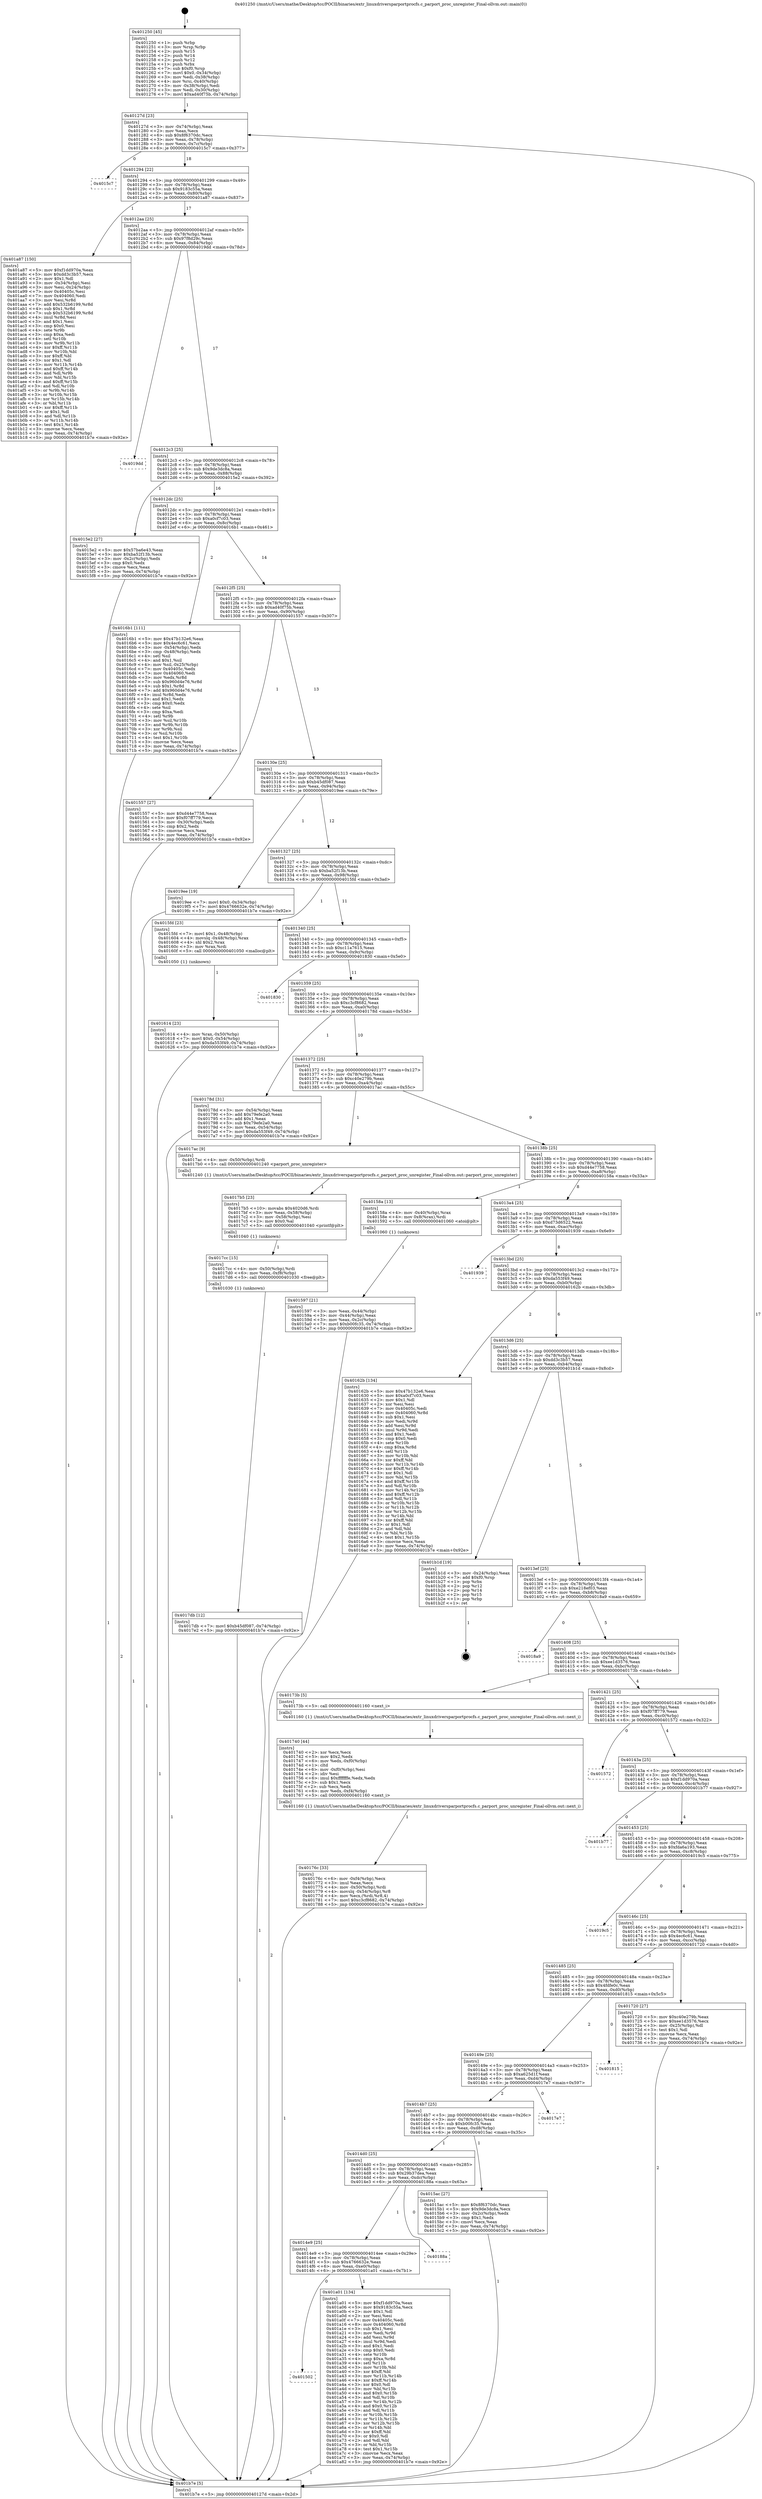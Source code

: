 digraph "0x401250" {
  label = "0x401250 (/mnt/c/Users/mathe/Desktop/tcc/POCII/binaries/extr_linuxdriversparportprocfs.c_parport_proc_unregister_Final-ollvm.out::main(0))"
  labelloc = "t"
  node[shape=record]

  Entry [label="",width=0.3,height=0.3,shape=circle,fillcolor=black,style=filled]
  "0x40127d" [label="{
     0x40127d [23]\l
     | [instrs]\l
     &nbsp;&nbsp;0x40127d \<+3\>: mov -0x74(%rbp),%eax\l
     &nbsp;&nbsp;0x401280 \<+2\>: mov %eax,%ecx\l
     &nbsp;&nbsp;0x401282 \<+6\>: sub $0x8f6370dc,%ecx\l
     &nbsp;&nbsp;0x401288 \<+3\>: mov %eax,-0x78(%rbp)\l
     &nbsp;&nbsp;0x40128b \<+3\>: mov %ecx,-0x7c(%rbp)\l
     &nbsp;&nbsp;0x40128e \<+6\>: je 00000000004015c7 \<main+0x377\>\l
  }"]
  "0x4015c7" [label="{
     0x4015c7\l
  }", style=dashed]
  "0x401294" [label="{
     0x401294 [22]\l
     | [instrs]\l
     &nbsp;&nbsp;0x401294 \<+5\>: jmp 0000000000401299 \<main+0x49\>\l
     &nbsp;&nbsp;0x401299 \<+3\>: mov -0x78(%rbp),%eax\l
     &nbsp;&nbsp;0x40129c \<+5\>: sub $0x9183c55a,%eax\l
     &nbsp;&nbsp;0x4012a1 \<+3\>: mov %eax,-0x80(%rbp)\l
     &nbsp;&nbsp;0x4012a4 \<+6\>: je 0000000000401a87 \<main+0x837\>\l
  }"]
  Exit [label="",width=0.3,height=0.3,shape=circle,fillcolor=black,style=filled,peripheries=2]
  "0x401a87" [label="{
     0x401a87 [150]\l
     | [instrs]\l
     &nbsp;&nbsp;0x401a87 \<+5\>: mov $0xf1dd970a,%eax\l
     &nbsp;&nbsp;0x401a8c \<+5\>: mov $0xdd3c3b57,%ecx\l
     &nbsp;&nbsp;0x401a91 \<+2\>: mov $0x1,%dl\l
     &nbsp;&nbsp;0x401a93 \<+3\>: mov -0x34(%rbp),%esi\l
     &nbsp;&nbsp;0x401a96 \<+3\>: mov %esi,-0x24(%rbp)\l
     &nbsp;&nbsp;0x401a99 \<+7\>: mov 0x40405c,%esi\l
     &nbsp;&nbsp;0x401aa0 \<+7\>: mov 0x404060,%edi\l
     &nbsp;&nbsp;0x401aa7 \<+3\>: mov %esi,%r8d\l
     &nbsp;&nbsp;0x401aaa \<+7\>: add $0x532b6199,%r8d\l
     &nbsp;&nbsp;0x401ab1 \<+4\>: sub $0x1,%r8d\l
     &nbsp;&nbsp;0x401ab5 \<+7\>: sub $0x532b6199,%r8d\l
     &nbsp;&nbsp;0x401abc \<+4\>: imul %r8d,%esi\l
     &nbsp;&nbsp;0x401ac0 \<+3\>: and $0x1,%esi\l
     &nbsp;&nbsp;0x401ac3 \<+3\>: cmp $0x0,%esi\l
     &nbsp;&nbsp;0x401ac6 \<+4\>: sete %r9b\l
     &nbsp;&nbsp;0x401aca \<+3\>: cmp $0xa,%edi\l
     &nbsp;&nbsp;0x401acd \<+4\>: setl %r10b\l
     &nbsp;&nbsp;0x401ad1 \<+3\>: mov %r9b,%r11b\l
     &nbsp;&nbsp;0x401ad4 \<+4\>: xor $0xff,%r11b\l
     &nbsp;&nbsp;0x401ad8 \<+3\>: mov %r10b,%bl\l
     &nbsp;&nbsp;0x401adb \<+3\>: xor $0xff,%bl\l
     &nbsp;&nbsp;0x401ade \<+3\>: xor $0x1,%dl\l
     &nbsp;&nbsp;0x401ae1 \<+3\>: mov %r11b,%r14b\l
     &nbsp;&nbsp;0x401ae4 \<+4\>: and $0xff,%r14b\l
     &nbsp;&nbsp;0x401ae8 \<+3\>: and %dl,%r9b\l
     &nbsp;&nbsp;0x401aeb \<+3\>: mov %bl,%r15b\l
     &nbsp;&nbsp;0x401aee \<+4\>: and $0xff,%r15b\l
     &nbsp;&nbsp;0x401af2 \<+3\>: and %dl,%r10b\l
     &nbsp;&nbsp;0x401af5 \<+3\>: or %r9b,%r14b\l
     &nbsp;&nbsp;0x401af8 \<+3\>: or %r10b,%r15b\l
     &nbsp;&nbsp;0x401afb \<+3\>: xor %r15b,%r14b\l
     &nbsp;&nbsp;0x401afe \<+3\>: or %bl,%r11b\l
     &nbsp;&nbsp;0x401b01 \<+4\>: xor $0xff,%r11b\l
     &nbsp;&nbsp;0x401b05 \<+3\>: or $0x1,%dl\l
     &nbsp;&nbsp;0x401b08 \<+3\>: and %dl,%r11b\l
     &nbsp;&nbsp;0x401b0b \<+3\>: or %r11b,%r14b\l
     &nbsp;&nbsp;0x401b0e \<+4\>: test $0x1,%r14b\l
     &nbsp;&nbsp;0x401b12 \<+3\>: cmovne %ecx,%eax\l
     &nbsp;&nbsp;0x401b15 \<+3\>: mov %eax,-0x74(%rbp)\l
     &nbsp;&nbsp;0x401b18 \<+5\>: jmp 0000000000401b7e \<main+0x92e\>\l
  }"]
  "0x4012aa" [label="{
     0x4012aa [25]\l
     | [instrs]\l
     &nbsp;&nbsp;0x4012aa \<+5\>: jmp 00000000004012af \<main+0x5f\>\l
     &nbsp;&nbsp;0x4012af \<+3\>: mov -0x78(%rbp),%eax\l
     &nbsp;&nbsp;0x4012b2 \<+5\>: sub $0x97f8d29c,%eax\l
     &nbsp;&nbsp;0x4012b7 \<+6\>: mov %eax,-0x84(%rbp)\l
     &nbsp;&nbsp;0x4012bd \<+6\>: je 00000000004019dd \<main+0x78d\>\l
  }"]
  "0x401502" [label="{
     0x401502\l
  }", style=dashed]
  "0x4019dd" [label="{
     0x4019dd\l
  }", style=dashed]
  "0x4012c3" [label="{
     0x4012c3 [25]\l
     | [instrs]\l
     &nbsp;&nbsp;0x4012c3 \<+5\>: jmp 00000000004012c8 \<main+0x78\>\l
     &nbsp;&nbsp;0x4012c8 \<+3\>: mov -0x78(%rbp),%eax\l
     &nbsp;&nbsp;0x4012cb \<+5\>: sub $0x9de3dc8a,%eax\l
     &nbsp;&nbsp;0x4012d0 \<+6\>: mov %eax,-0x88(%rbp)\l
     &nbsp;&nbsp;0x4012d6 \<+6\>: je 00000000004015e2 \<main+0x392\>\l
  }"]
  "0x401a01" [label="{
     0x401a01 [134]\l
     | [instrs]\l
     &nbsp;&nbsp;0x401a01 \<+5\>: mov $0xf1dd970a,%eax\l
     &nbsp;&nbsp;0x401a06 \<+5\>: mov $0x9183c55a,%ecx\l
     &nbsp;&nbsp;0x401a0b \<+2\>: mov $0x1,%dl\l
     &nbsp;&nbsp;0x401a0d \<+2\>: xor %esi,%esi\l
     &nbsp;&nbsp;0x401a0f \<+7\>: mov 0x40405c,%edi\l
     &nbsp;&nbsp;0x401a16 \<+8\>: mov 0x404060,%r8d\l
     &nbsp;&nbsp;0x401a1e \<+3\>: sub $0x1,%esi\l
     &nbsp;&nbsp;0x401a21 \<+3\>: mov %edi,%r9d\l
     &nbsp;&nbsp;0x401a24 \<+3\>: add %esi,%r9d\l
     &nbsp;&nbsp;0x401a27 \<+4\>: imul %r9d,%edi\l
     &nbsp;&nbsp;0x401a2b \<+3\>: and $0x1,%edi\l
     &nbsp;&nbsp;0x401a2e \<+3\>: cmp $0x0,%edi\l
     &nbsp;&nbsp;0x401a31 \<+4\>: sete %r10b\l
     &nbsp;&nbsp;0x401a35 \<+4\>: cmp $0xa,%r8d\l
     &nbsp;&nbsp;0x401a39 \<+4\>: setl %r11b\l
     &nbsp;&nbsp;0x401a3d \<+3\>: mov %r10b,%bl\l
     &nbsp;&nbsp;0x401a40 \<+3\>: xor $0xff,%bl\l
     &nbsp;&nbsp;0x401a43 \<+3\>: mov %r11b,%r14b\l
     &nbsp;&nbsp;0x401a46 \<+4\>: xor $0xff,%r14b\l
     &nbsp;&nbsp;0x401a4a \<+3\>: xor $0x0,%dl\l
     &nbsp;&nbsp;0x401a4d \<+3\>: mov %bl,%r15b\l
     &nbsp;&nbsp;0x401a50 \<+4\>: and $0x0,%r15b\l
     &nbsp;&nbsp;0x401a54 \<+3\>: and %dl,%r10b\l
     &nbsp;&nbsp;0x401a57 \<+3\>: mov %r14b,%r12b\l
     &nbsp;&nbsp;0x401a5a \<+4\>: and $0x0,%r12b\l
     &nbsp;&nbsp;0x401a5e \<+3\>: and %dl,%r11b\l
     &nbsp;&nbsp;0x401a61 \<+3\>: or %r10b,%r15b\l
     &nbsp;&nbsp;0x401a64 \<+3\>: or %r11b,%r12b\l
     &nbsp;&nbsp;0x401a67 \<+3\>: xor %r12b,%r15b\l
     &nbsp;&nbsp;0x401a6a \<+3\>: or %r14b,%bl\l
     &nbsp;&nbsp;0x401a6d \<+3\>: xor $0xff,%bl\l
     &nbsp;&nbsp;0x401a70 \<+3\>: or $0x0,%dl\l
     &nbsp;&nbsp;0x401a73 \<+2\>: and %dl,%bl\l
     &nbsp;&nbsp;0x401a75 \<+3\>: or %bl,%r15b\l
     &nbsp;&nbsp;0x401a78 \<+4\>: test $0x1,%r15b\l
     &nbsp;&nbsp;0x401a7c \<+3\>: cmovne %ecx,%eax\l
     &nbsp;&nbsp;0x401a7f \<+3\>: mov %eax,-0x74(%rbp)\l
     &nbsp;&nbsp;0x401a82 \<+5\>: jmp 0000000000401b7e \<main+0x92e\>\l
  }"]
  "0x4015e2" [label="{
     0x4015e2 [27]\l
     | [instrs]\l
     &nbsp;&nbsp;0x4015e2 \<+5\>: mov $0x57ba6e43,%eax\l
     &nbsp;&nbsp;0x4015e7 \<+5\>: mov $0xba52f13b,%ecx\l
     &nbsp;&nbsp;0x4015ec \<+3\>: mov -0x2c(%rbp),%edx\l
     &nbsp;&nbsp;0x4015ef \<+3\>: cmp $0x0,%edx\l
     &nbsp;&nbsp;0x4015f2 \<+3\>: cmove %ecx,%eax\l
     &nbsp;&nbsp;0x4015f5 \<+3\>: mov %eax,-0x74(%rbp)\l
     &nbsp;&nbsp;0x4015f8 \<+5\>: jmp 0000000000401b7e \<main+0x92e\>\l
  }"]
  "0x4012dc" [label="{
     0x4012dc [25]\l
     | [instrs]\l
     &nbsp;&nbsp;0x4012dc \<+5\>: jmp 00000000004012e1 \<main+0x91\>\l
     &nbsp;&nbsp;0x4012e1 \<+3\>: mov -0x78(%rbp),%eax\l
     &nbsp;&nbsp;0x4012e4 \<+5\>: sub $0xa0cf7c03,%eax\l
     &nbsp;&nbsp;0x4012e9 \<+6\>: mov %eax,-0x8c(%rbp)\l
     &nbsp;&nbsp;0x4012ef \<+6\>: je 00000000004016b1 \<main+0x461\>\l
  }"]
  "0x4014e9" [label="{
     0x4014e9 [25]\l
     | [instrs]\l
     &nbsp;&nbsp;0x4014e9 \<+5\>: jmp 00000000004014ee \<main+0x29e\>\l
     &nbsp;&nbsp;0x4014ee \<+3\>: mov -0x78(%rbp),%eax\l
     &nbsp;&nbsp;0x4014f1 \<+5\>: sub $0x4766632e,%eax\l
     &nbsp;&nbsp;0x4014f6 \<+6\>: mov %eax,-0xe0(%rbp)\l
     &nbsp;&nbsp;0x4014fc \<+6\>: je 0000000000401a01 \<main+0x7b1\>\l
  }"]
  "0x4016b1" [label="{
     0x4016b1 [111]\l
     | [instrs]\l
     &nbsp;&nbsp;0x4016b1 \<+5\>: mov $0x47b132e6,%eax\l
     &nbsp;&nbsp;0x4016b6 \<+5\>: mov $0x4ec6c61,%ecx\l
     &nbsp;&nbsp;0x4016bb \<+3\>: mov -0x54(%rbp),%edx\l
     &nbsp;&nbsp;0x4016be \<+3\>: cmp -0x48(%rbp),%edx\l
     &nbsp;&nbsp;0x4016c1 \<+4\>: setl %sil\l
     &nbsp;&nbsp;0x4016c5 \<+4\>: and $0x1,%sil\l
     &nbsp;&nbsp;0x4016c9 \<+4\>: mov %sil,-0x25(%rbp)\l
     &nbsp;&nbsp;0x4016cd \<+7\>: mov 0x40405c,%edx\l
     &nbsp;&nbsp;0x4016d4 \<+7\>: mov 0x404060,%edi\l
     &nbsp;&nbsp;0x4016db \<+3\>: mov %edx,%r8d\l
     &nbsp;&nbsp;0x4016de \<+7\>: sub $0x960d4e76,%r8d\l
     &nbsp;&nbsp;0x4016e5 \<+4\>: sub $0x1,%r8d\l
     &nbsp;&nbsp;0x4016e9 \<+7\>: add $0x960d4e76,%r8d\l
     &nbsp;&nbsp;0x4016f0 \<+4\>: imul %r8d,%edx\l
     &nbsp;&nbsp;0x4016f4 \<+3\>: and $0x1,%edx\l
     &nbsp;&nbsp;0x4016f7 \<+3\>: cmp $0x0,%edx\l
     &nbsp;&nbsp;0x4016fa \<+4\>: sete %sil\l
     &nbsp;&nbsp;0x4016fe \<+3\>: cmp $0xa,%edi\l
     &nbsp;&nbsp;0x401701 \<+4\>: setl %r9b\l
     &nbsp;&nbsp;0x401705 \<+3\>: mov %sil,%r10b\l
     &nbsp;&nbsp;0x401708 \<+3\>: and %r9b,%r10b\l
     &nbsp;&nbsp;0x40170b \<+3\>: xor %r9b,%sil\l
     &nbsp;&nbsp;0x40170e \<+3\>: or %sil,%r10b\l
     &nbsp;&nbsp;0x401711 \<+4\>: test $0x1,%r10b\l
     &nbsp;&nbsp;0x401715 \<+3\>: cmovne %ecx,%eax\l
     &nbsp;&nbsp;0x401718 \<+3\>: mov %eax,-0x74(%rbp)\l
     &nbsp;&nbsp;0x40171b \<+5\>: jmp 0000000000401b7e \<main+0x92e\>\l
  }"]
  "0x4012f5" [label="{
     0x4012f5 [25]\l
     | [instrs]\l
     &nbsp;&nbsp;0x4012f5 \<+5\>: jmp 00000000004012fa \<main+0xaa\>\l
     &nbsp;&nbsp;0x4012fa \<+3\>: mov -0x78(%rbp),%eax\l
     &nbsp;&nbsp;0x4012fd \<+5\>: sub $0xad40f75b,%eax\l
     &nbsp;&nbsp;0x401302 \<+6\>: mov %eax,-0x90(%rbp)\l
     &nbsp;&nbsp;0x401308 \<+6\>: je 0000000000401557 \<main+0x307\>\l
  }"]
  "0x40188a" [label="{
     0x40188a\l
  }", style=dashed]
  "0x401557" [label="{
     0x401557 [27]\l
     | [instrs]\l
     &nbsp;&nbsp;0x401557 \<+5\>: mov $0xd44e7758,%eax\l
     &nbsp;&nbsp;0x40155c \<+5\>: mov $0xf07ff779,%ecx\l
     &nbsp;&nbsp;0x401561 \<+3\>: mov -0x30(%rbp),%edx\l
     &nbsp;&nbsp;0x401564 \<+3\>: cmp $0x2,%edx\l
     &nbsp;&nbsp;0x401567 \<+3\>: cmovne %ecx,%eax\l
     &nbsp;&nbsp;0x40156a \<+3\>: mov %eax,-0x74(%rbp)\l
     &nbsp;&nbsp;0x40156d \<+5\>: jmp 0000000000401b7e \<main+0x92e\>\l
  }"]
  "0x40130e" [label="{
     0x40130e [25]\l
     | [instrs]\l
     &nbsp;&nbsp;0x40130e \<+5\>: jmp 0000000000401313 \<main+0xc3\>\l
     &nbsp;&nbsp;0x401313 \<+3\>: mov -0x78(%rbp),%eax\l
     &nbsp;&nbsp;0x401316 \<+5\>: sub $0xb45df087,%eax\l
     &nbsp;&nbsp;0x40131b \<+6\>: mov %eax,-0x94(%rbp)\l
     &nbsp;&nbsp;0x401321 \<+6\>: je 00000000004019ee \<main+0x79e\>\l
  }"]
  "0x401b7e" [label="{
     0x401b7e [5]\l
     | [instrs]\l
     &nbsp;&nbsp;0x401b7e \<+5\>: jmp 000000000040127d \<main+0x2d\>\l
  }"]
  "0x401250" [label="{
     0x401250 [45]\l
     | [instrs]\l
     &nbsp;&nbsp;0x401250 \<+1\>: push %rbp\l
     &nbsp;&nbsp;0x401251 \<+3\>: mov %rsp,%rbp\l
     &nbsp;&nbsp;0x401254 \<+2\>: push %r15\l
     &nbsp;&nbsp;0x401256 \<+2\>: push %r14\l
     &nbsp;&nbsp;0x401258 \<+2\>: push %r12\l
     &nbsp;&nbsp;0x40125a \<+1\>: push %rbx\l
     &nbsp;&nbsp;0x40125b \<+7\>: sub $0xf0,%rsp\l
     &nbsp;&nbsp;0x401262 \<+7\>: movl $0x0,-0x34(%rbp)\l
     &nbsp;&nbsp;0x401269 \<+3\>: mov %edi,-0x38(%rbp)\l
     &nbsp;&nbsp;0x40126c \<+4\>: mov %rsi,-0x40(%rbp)\l
     &nbsp;&nbsp;0x401270 \<+3\>: mov -0x38(%rbp),%edi\l
     &nbsp;&nbsp;0x401273 \<+3\>: mov %edi,-0x30(%rbp)\l
     &nbsp;&nbsp;0x401276 \<+7\>: movl $0xad40f75b,-0x74(%rbp)\l
  }"]
  "0x4017db" [label="{
     0x4017db [12]\l
     | [instrs]\l
     &nbsp;&nbsp;0x4017db \<+7\>: movl $0xb45df087,-0x74(%rbp)\l
     &nbsp;&nbsp;0x4017e2 \<+5\>: jmp 0000000000401b7e \<main+0x92e\>\l
  }"]
  "0x4019ee" [label="{
     0x4019ee [19]\l
     | [instrs]\l
     &nbsp;&nbsp;0x4019ee \<+7\>: movl $0x0,-0x34(%rbp)\l
     &nbsp;&nbsp;0x4019f5 \<+7\>: movl $0x4766632e,-0x74(%rbp)\l
     &nbsp;&nbsp;0x4019fc \<+5\>: jmp 0000000000401b7e \<main+0x92e\>\l
  }"]
  "0x401327" [label="{
     0x401327 [25]\l
     | [instrs]\l
     &nbsp;&nbsp;0x401327 \<+5\>: jmp 000000000040132c \<main+0xdc\>\l
     &nbsp;&nbsp;0x40132c \<+3\>: mov -0x78(%rbp),%eax\l
     &nbsp;&nbsp;0x40132f \<+5\>: sub $0xba52f13b,%eax\l
     &nbsp;&nbsp;0x401334 \<+6\>: mov %eax,-0x98(%rbp)\l
     &nbsp;&nbsp;0x40133a \<+6\>: je 00000000004015fd \<main+0x3ad\>\l
  }"]
  "0x4017cc" [label="{
     0x4017cc [15]\l
     | [instrs]\l
     &nbsp;&nbsp;0x4017cc \<+4\>: mov -0x50(%rbp),%rdi\l
     &nbsp;&nbsp;0x4017d0 \<+6\>: mov %eax,-0xf8(%rbp)\l
     &nbsp;&nbsp;0x4017d6 \<+5\>: call 0000000000401030 \<free@plt\>\l
     | [calls]\l
     &nbsp;&nbsp;0x401030 \{1\} (unknown)\l
  }"]
  "0x4015fd" [label="{
     0x4015fd [23]\l
     | [instrs]\l
     &nbsp;&nbsp;0x4015fd \<+7\>: movl $0x1,-0x48(%rbp)\l
     &nbsp;&nbsp;0x401604 \<+4\>: movslq -0x48(%rbp),%rax\l
     &nbsp;&nbsp;0x401608 \<+4\>: shl $0x2,%rax\l
     &nbsp;&nbsp;0x40160c \<+3\>: mov %rax,%rdi\l
     &nbsp;&nbsp;0x40160f \<+5\>: call 0000000000401050 \<malloc@plt\>\l
     | [calls]\l
     &nbsp;&nbsp;0x401050 \{1\} (unknown)\l
  }"]
  "0x401340" [label="{
     0x401340 [25]\l
     | [instrs]\l
     &nbsp;&nbsp;0x401340 \<+5\>: jmp 0000000000401345 \<main+0xf5\>\l
     &nbsp;&nbsp;0x401345 \<+3\>: mov -0x78(%rbp),%eax\l
     &nbsp;&nbsp;0x401348 \<+5\>: sub $0xc11a7615,%eax\l
     &nbsp;&nbsp;0x40134d \<+6\>: mov %eax,-0x9c(%rbp)\l
     &nbsp;&nbsp;0x401353 \<+6\>: je 0000000000401830 \<main+0x5e0\>\l
  }"]
  "0x4017b5" [label="{
     0x4017b5 [23]\l
     | [instrs]\l
     &nbsp;&nbsp;0x4017b5 \<+10\>: movabs $0x4020d6,%rdi\l
     &nbsp;&nbsp;0x4017bf \<+3\>: mov %eax,-0x58(%rbp)\l
     &nbsp;&nbsp;0x4017c2 \<+3\>: mov -0x58(%rbp),%esi\l
     &nbsp;&nbsp;0x4017c5 \<+2\>: mov $0x0,%al\l
     &nbsp;&nbsp;0x4017c7 \<+5\>: call 0000000000401040 \<printf@plt\>\l
     | [calls]\l
     &nbsp;&nbsp;0x401040 \{1\} (unknown)\l
  }"]
  "0x401830" [label="{
     0x401830\l
  }", style=dashed]
  "0x401359" [label="{
     0x401359 [25]\l
     | [instrs]\l
     &nbsp;&nbsp;0x401359 \<+5\>: jmp 000000000040135e \<main+0x10e\>\l
     &nbsp;&nbsp;0x40135e \<+3\>: mov -0x78(%rbp),%eax\l
     &nbsp;&nbsp;0x401361 \<+5\>: sub $0xc3cf8682,%eax\l
     &nbsp;&nbsp;0x401366 \<+6\>: mov %eax,-0xa0(%rbp)\l
     &nbsp;&nbsp;0x40136c \<+6\>: je 000000000040178d \<main+0x53d\>\l
  }"]
  "0x40176c" [label="{
     0x40176c [33]\l
     | [instrs]\l
     &nbsp;&nbsp;0x40176c \<+6\>: mov -0xf4(%rbp),%ecx\l
     &nbsp;&nbsp;0x401772 \<+3\>: imul %eax,%ecx\l
     &nbsp;&nbsp;0x401775 \<+4\>: mov -0x50(%rbp),%rdi\l
     &nbsp;&nbsp;0x401779 \<+4\>: movslq -0x54(%rbp),%r8\l
     &nbsp;&nbsp;0x40177d \<+4\>: mov %ecx,(%rdi,%r8,4)\l
     &nbsp;&nbsp;0x401781 \<+7\>: movl $0xc3cf8682,-0x74(%rbp)\l
     &nbsp;&nbsp;0x401788 \<+5\>: jmp 0000000000401b7e \<main+0x92e\>\l
  }"]
  "0x40178d" [label="{
     0x40178d [31]\l
     | [instrs]\l
     &nbsp;&nbsp;0x40178d \<+3\>: mov -0x54(%rbp),%eax\l
     &nbsp;&nbsp;0x401790 \<+5\>: add $0x79efe2a0,%eax\l
     &nbsp;&nbsp;0x401795 \<+3\>: add $0x1,%eax\l
     &nbsp;&nbsp;0x401798 \<+5\>: sub $0x79efe2a0,%eax\l
     &nbsp;&nbsp;0x40179d \<+3\>: mov %eax,-0x54(%rbp)\l
     &nbsp;&nbsp;0x4017a0 \<+7\>: movl $0xda553f49,-0x74(%rbp)\l
     &nbsp;&nbsp;0x4017a7 \<+5\>: jmp 0000000000401b7e \<main+0x92e\>\l
  }"]
  "0x401372" [label="{
     0x401372 [25]\l
     | [instrs]\l
     &nbsp;&nbsp;0x401372 \<+5\>: jmp 0000000000401377 \<main+0x127\>\l
     &nbsp;&nbsp;0x401377 \<+3\>: mov -0x78(%rbp),%eax\l
     &nbsp;&nbsp;0x40137a \<+5\>: sub $0xc40e279b,%eax\l
     &nbsp;&nbsp;0x40137f \<+6\>: mov %eax,-0xa4(%rbp)\l
     &nbsp;&nbsp;0x401385 \<+6\>: je 00000000004017ac \<main+0x55c\>\l
  }"]
  "0x401740" [label="{
     0x401740 [44]\l
     | [instrs]\l
     &nbsp;&nbsp;0x401740 \<+2\>: xor %ecx,%ecx\l
     &nbsp;&nbsp;0x401742 \<+5\>: mov $0x2,%edx\l
     &nbsp;&nbsp;0x401747 \<+6\>: mov %edx,-0xf0(%rbp)\l
     &nbsp;&nbsp;0x40174d \<+1\>: cltd\l
     &nbsp;&nbsp;0x40174e \<+6\>: mov -0xf0(%rbp),%esi\l
     &nbsp;&nbsp;0x401754 \<+2\>: idiv %esi\l
     &nbsp;&nbsp;0x401756 \<+6\>: imul $0xfffffffe,%edx,%edx\l
     &nbsp;&nbsp;0x40175c \<+3\>: sub $0x1,%ecx\l
     &nbsp;&nbsp;0x40175f \<+2\>: sub %ecx,%edx\l
     &nbsp;&nbsp;0x401761 \<+6\>: mov %edx,-0xf4(%rbp)\l
     &nbsp;&nbsp;0x401767 \<+5\>: call 0000000000401160 \<next_i\>\l
     | [calls]\l
     &nbsp;&nbsp;0x401160 \{1\} (/mnt/c/Users/mathe/Desktop/tcc/POCII/binaries/extr_linuxdriversparportprocfs.c_parport_proc_unregister_Final-ollvm.out::next_i)\l
  }"]
  "0x4017ac" [label="{
     0x4017ac [9]\l
     | [instrs]\l
     &nbsp;&nbsp;0x4017ac \<+4\>: mov -0x50(%rbp),%rdi\l
     &nbsp;&nbsp;0x4017b0 \<+5\>: call 0000000000401240 \<parport_proc_unregister\>\l
     | [calls]\l
     &nbsp;&nbsp;0x401240 \{1\} (/mnt/c/Users/mathe/Desktop/tcc/POCII/binaries/extr_linuxdriversparportprocfs.c_parport_proc_unregister_Final-ollvm.out::parport_proc_unregister)\l
  }"]
  "0x40138b" [label="{
     0x40138b [25]\l
     | [instrs]\l
     &nbsp;&nbsp;0x40138b \<+5\>: jmp 0000000000401390 \<main+0x140\>\l
     &nbsp;&nbsp;0x401390 \<+3\>: mov -0x78(%rbp),%eax\l
     &nbsp;&nbsp;0x401393 \<+5\>: sub $0xd44e7758,%eax\l
     &nbsp;&nbsp;0x401398 \<+6\>: mov %eax,-0xa8(%rbp)\l
     &nbsp;&nbsp;0x40139e \<+6\>: je 000000000040158a \<main+0x33a\>\l
  }"]
  "0x401614" [label="{
     0x401614 [23]\l
     | [instrs]\l
     &nbsp;&nbsp;0x401614 \<+4\>: mov %rax,-0x50(%rbp)\l
     &nbsp;&nbsp;0x401618 \<+7\>: movl $0x0,-0x54(%rbp)\l
     &nbsp;&nbsp;0x40161f \<+7\>: movl $0xda553f49,-0x74(%rbp)\l
     &nbsp;&nbsp;0x401626 \<+5\>: jmp 0000000000401b7e \<main+0x92e\>\l
  }"]
  "0x40158a" [label="{
     0x40158a [13]\l
     | [instrs]\l
     &nbsp;&nbsp;0x40158a \<+4\>: mov -0x40(%rbp),%rax\l
     &nbsp;&nbsp;0x40158e \<+4\>: mov 0x8(%rax),%rdi\l
     &nbsp;&nbsp;0x401592 \<+5\>: call 0000000000401060 \<atoi@plt\>\l
     | [calls]\l
     &nbsp;&nbsp;0x401060 \{1\} (unknown)\l
  }"]
  "0x4013a4" [label="{
     0x4013a4 [25]\l
     | [instrs]\l
     &nbsp;&nbsp;0x4013a4 \<+5\>: jmp 00000000004013a9 \<main+0x159\>\l
     &nbsp;&nbsp;0x4013a9 \<+3\>: mov -0x78(%rbp),%eax\l
     &nbsp;&nbsp;0x4013ac \<+5\>: sub $0xd73d6522,%eax\l
     &nbsp;&nbsp;0x4013b1 \<+6\>: mov %eax,-0xac(%rbp)\l
     &nbsp;&nbsp;0x4013b7 \<+6\>: je 0000000000401939 \<main+0x6e9\>\l
  }"]
  "0x401597" [label="{
     0x401597 [21]\l
     | [instrs]\l
     &nbsp;&nbsp;0x401597 \<+3\>: mov %eax,-0x44(%rbp)\l
     &nbsp;&nbsp;0x40159a \<+3\>: mov -0x44(%rbp),%eax\l
     &nbsp;&nbsp;0x40159d \<+3\>: mov %eax,-0x2c(%rbp)\l
     &nbsp;&nbsp;0x4015a0 \<+7\>: movl $0xb00fc35,-0x74(%rbp)\l
     &nbsp;&nbsp;0x4015a7 \<+5\>: jmp 0000000000401b7e \<main+0x92e\>\l
  }"]
  "0x4014d0" [label="{
     0x4014d0 [25]\l
     | [instrs]\l
     &nbsp;&nbsp;0x4014d0 \<+5\>: jmp 00000000004014d5 \<main+0x285\>\l
     &nbsp;&nbsp;0x4014d5 \<+3\>: mov -0x78(%rbp),%eax\l
     &nbsp;&nbsp;0x4014d8 \<+5\>: sub $0x29b37dea,%eax\l
     &nbsp;&nbsp;0x4014dd \<+6\>: mov %eax,-0xdc(%rbp)\l
     &nbsp;&nbsp;0x4014e3 \<+6\>: je 000000000040188a \<main+0x63a\>\l
  }"]
  "0x401939" [label="{
     0x401939\l
  }", style=dashed]
  "0x4013bd" [label="{
     0x4013bd [25]\l
     | [instrs]\l
     &nbsp;&nbsp;0x4013bd \<+5\>: jmp 00000000004013c2 \<main+0x172\>\l
     &nbsp;&nbsp;0x4013c2 \<+3\>: mov -0x78(%rbp),%eax\l
     &nbsp;&nbsp;0x4013c5 \<+5\>: sub $0xda553f49,%eax\l
     &nbsp;&nbsp;0x4013ca \<+6\>: mov %eax,-0xb0(%rbp)\l
     &nbsp;&nbsp;0x4013d0 \<+6\>: je 000000000040162b \<main+0x3db\>\l
  }"]
  "0x4015ac" [label="{
     0x4015ac [27]\l
     | [instrs]\l
     &nbsp;&nbsp;0x4015ac \<+5\>: mov $0x8f6370dc,%eax\l
     &nbsp;&nbsp;0x4015b1 \<+5\>: mov $0x9de3dc8a,%ecx\l
     &nbsp;&nbsp;0x4015b6 \<+3\>: mov -0x2c(%rbp),%edx\l
     &nbsp;&nbsp;0x4015b9 \<+3\>: cmp $0x1,%edx\l
     &nbsp;&nbsp;0x4015bc \<+3\>: cmovl %ecx,%eax\l
     &nbsp;&nbsp;0x4015bf \<+3\>: mov %eax,-0x74(%rbp)\l
     &nbsp;&nbsp;0x4015c2 \<+5\>: jmp 0000000000401b7e \<main+0x92e\>\l
  }"]
  "0x40162b" [label="{
     0x40162b [134]\l
     | [instrs]\l
     &nbsp;&nbsp;0x40162b \<+5\>: mov $0x47b132e6,%eax\l
     &nbsp;&nbsp;0x401630 \<+5\>: mov $0xa0cf7c03,%ecx\l
     &nbsp;&nbsp;0x401635 \<+2\>: mov $0x1,%dl\l
     &nbsp;&nbsp;0x401637 \<+2\>: xor %esi,%esi\l
     &nbsp;&nbsp;0x401639 \<+7\>: mov 0x40405c,%edi\l
     &nbsp;&nbsp;0x401640 \<+8\>: mov 0x404060,%r8d\l
     &nbsp;&nbsp;0x401648 \<+3\>: sub $0x1,%esi\l
     &nbsp;&nbsp;0x40164b \<+3\>: mov %edi,%r9d\l
     &nbsp;&nbsp;0x40164e \<+3\>: add %esi,%r9d\l
     &nbsp;&nbsp;0x401651 \<+4\>: imul %r9d,%edi\l
     &nbsp;&nbsp;0x401655 \<+3\>: and $0x1,%edi\l
     &nbsp;&nbsp;0x401658 \<+3\>: cmp $0x0,%edi\l
     &nbsp;&nbsp;0x40165b \<+4\>: sete %r10b\l
     &nbsp;&nbsp;0x40165f \<+4\>: cmp $0xa,%r8d\l
     &nbsp;&nbsp;0x401663 \<+4\>: setl %r11b\l
     &nbsp;&nbsp;0x401667 \<+3\>: mov %r10b,%bl\l
     &nbsp;&nbsp;0x40166a \<+3\>: xor $0xff,%bl\l
     &nbsp;&nbsp;0x40166d \<+3\>: mov %r11b,%r14b\l
     &nbsp;&nbsp;0x401670 \<+4\>: xor $0xff,%r14b\l
     &nbsp;&nbsp;0x401674 \<+3\>: xor $0x1,%dl\l
     &nbsp;&nbsp;0x401677 \<+3\>: mov %bl,%r15b\l
     &nbsp;&nbsp;0x40167a \<+4\>: and $0xff,%r15b\l
     &nbsp;&nbsp;0x40167e \<+3\>: and %dl,%r10b\l
     &nbsp;&nbsp;0x401681 \<+3\>: mov %r14b,%r12b\l
     &nbsp;&nbsp;0x401684 \<+4\>: and $0xff,%r12b\l
     &nbsp;&nbsp;0x401688 \<+3\>: and %dl,%r11b\l
     &nbsp;&nbsp;0x40168b \<+3\>: or %r10b,%r15b\l
     &nbsp;&nbsp;0x40168e \<+3\>: or %r11b,%r12b\l
     &nbsp;&nbsp;0x401691 \<+3\>: xor %r12b,%r15b\l
     &nbsp;&nbsp;0x401694 \<+3\>: or %r14b,%bl\l
     &nbsp;&nbsp;0x401697 \<+3\>: xor $0xff,%bl\l
     &nbsp;&nbsp;0x40169a \<+3\>: or $0x1,%dl\l
     &nbsp;&nbsp;0x40169d \<+2\>: and %dl,%bl\l
     &nbsp;&nbsp;0x40169f \<+3\>: or %bl,%r15b\l
     &nbsp;&nbsp;0x4016a2 \<+4\>: test $0x1,%r15b\l
     &nbsp;&nbsp;0x4016a6 \<+3\>: cmovne %ecx,%eax\l
     &nbsp;&nbsp;0x4016a9 \<+3\>: mov %eax,-0x74(%rbp)\l
     &nbsp;&nbsp;0x4016ac \<+5\>: jmp 0000000000401b7e \<main+0x92e\>\l
  }"]
  "0x4013d6" [label="{
     0x4013d6 [25]\l
     | [instrs]\l
     &nbsp;&nbsp;0x4013d6 \<+5\>: jmp 00000000004013db \<main+0x18b\>\l
     &nbsp;&nbsp;0x4013db \<+3\>: mov -0x78(%rbp),%eax\l
     &nbsp;&nbsp;0x4013de \<+5\>: sub $0xdd3c3b57,%eax\l
     &nbsp;&nbsp;0x4013e3 \<+6\>: mov %eax,-0xb4(%rbp)\l
     &nbsp;&nbsp;0x4013e9 \<+6\>: je 0000000000401b1d \<main+0x8cd\>\l
  }"]
  "0x4014b7" [label="{
     0x4014b7 [25]\l
     | [instrs]\l
     &nbsp;&nbsp;0x4014b7 \<+5\>: jmp 00000000004014bc \<main+0x26c\>\l
     &nbsp;&nbsp;0x4014bc \<+3\>: mov -0x78(%rbp),%eax\l
     &nbsp;&nbsp;0x4014bf \<+5\>: sub $0xb00fc35,%eax\l
     &nbsp;&nbsp;0x4014c4 \<+6\>: mov %eax,-0xd8(%rbp)\l
     &nbsp;&nbsp;0x4014ca \<+6\>: je 00000000004015ac \<main+0x35c\>\l
  }"]
  "0x401b1d" [label="{
     0x401b1d [19]\l
     | [instrs]\l
     &nbsp;&nbsp;0x401b1d \<+3\>: mov -0x24(%rbp),%eax\l
     &nbsp;&nbsp;0x401b20 \<+7\>: add $0xf0,%rsp\l
     &nbsp;&nbsp;0x401b27 \<+1\>: pop %rbx\l
     &nbsp;&nbsp;0x401b28 \<+2\>: pop %r12\l
     &nbsp;&nbsp;0x401b2a \<+2\>: pop %r14\l
     &nbsp;&nbsp;0x401b2c \<+2\>: pop %r15\l
     &nbsp;&nbsp;0x401b2e \<+1\>: pop %rbp\l
     &nbsp;&nbsp;0x401b2f \<+1\>: ret\l
  }"]
  "0x4013ef" [label="{
     0x4013ef [25]\l
     | [instrs]\l
     &nbsp;&nbsp;0x4013ef \<+5\>: jmp 00000000004013f4 \<main+0x1a4\>\l
     &nbsp;&nbsp;0x4013f4 \<+3\>: mov -0x78(%rbp),%eax\l
     &nbsp;&nbsp;0x4013f7 \<+5\>: sub $0xe218ef03,%eax\l
     &nbsp;&nbsp;0x4013fc \<+6\>: mov %eax,-0xb8(%rbp)\l
     &nbsp;&nbsp;0x401402 \<+6\>: je 00000000004018a9 \<main+0x659\>\l
  }"]
  "0x4017e7" [label="{
     0x4017e7\l
  }", style=dashed]
  "0x4018a9" [label="{
     0x4018a9\l
  }", style=dashed]
  "0x401408" [label="{
     0x401408 [25]\l
     | [instrs]\l
     &nbsp;&nbsp;0x401408 \<+5\>: jmp 000000000040140d \<main+0x1bd\>\l
     &nbsp;&nbsp;0x40140d \<+3\>: mov -0x78(%rbp),%eax\l
     &nbsp;&nbsp;0x401410 \<+5\>: sub $0xee1d3576,%eax\l
     &nbsp;&nbsp;0x401415 \<+6\>: mov %eax,-0xbc(%rbp)\l
     &nbsp;&nbsp;0x40141b \<+6\>: je 000000000040173b \<main+0x4eb\>\l
  }"]
  "0x40149e" [label="{
     0x40149e [25]\l
     | [instrs]\l
     &nbsp;&nbsp;0x40149e \<+5\>: jmp 00000000004014a3 \<main+0x253\>\l
     &nbsp;&nbsp;0x4014a3 \<+3\>: mov -0x78(%rbp),%eax\l
     &nbsp;&nbsp;0x4014a6 \<+5\>: sub $0xa625d1f,%eax\l
     &nbsp;&nbsp;0x4014ab \<+6\>: mov %eax,-0xd4(%rbp)\l
     &nbsp;&nbsp;0x4014b1 \<+6\>: je 00000000004017e7 \<main+0x597\>\l
  }"]
  "0x40173b" [label="{
     0x40173b [5]\l
     | [instrs]\l
     &nbsp;&nbsp;0x40173b \<+5\>: call 0000000000401160 \<next_i\>\l
     | [calls]\l
     &nbsp;&nbsp;0x401160 \{1\} (/mnt/c/Users/mathe/Desktop/tcc/POCII/binaries/extr_linuxdriversparportprocfs.c_parport_proc_unregister_Final-ollvm.out::next_i)\l
  }"]
  "0x401421" [label="{
     0x401421 [25]\l
     | [instrs]\l
     &nbsp;&nbsp;0x401421 \<+5\>: jmp 0000000000401426 \<main+0x1d6\>\l
     &nbsp;&nbsp;0x401426 \<+3\>: mov -0x78(%rbp),%eax\l
     &nbsp;&nbsp;0x401429 \<+5\>: sub $0xf07ff779,%eax\l
     &nbsp;&nbsp;0x40142e \<+6\>: mov %eax,-0xc0(%rbp)\l
     &nbsp;&nbsp;0x401434 \<+6\>: je 0000000000401572 \<main+0x322\>\l
  }"]
  "0x401815" [label="{
     0x401815\l
  }", style=dashed]
  "0x401572" [label="{
     0x401572\l
  }", style=dashed]
  "0x40143a" [label="{
     0x40143a [25]\l
     | [instrs]\l
     &nbsp;&nbsp;0x40143a \<+5\>: jmp 000000000040143f \<main+0x1ef\>\l
     &nbsp;&nbsp;0x40143f \<+3\>: mov -0x78(%rbp),%eax\l
     &nbsp;&nbsp;0x401442 \<+5\>: sub $0xf1dd970a,%eax\l
     &nbsp;&nbsp;0x401447 \<+6\>: mov %eax,-0xc4(%rbp)\l
     &nbsp;&nbsp;0x40144d \<+6\>: je 0000000000401b77 \<main+0x927\>\l
  }"]
  "0x401485" [label="{
     0x401485 [25]\l
     | [instrs]\l
     &nbsp;&nbsp;0x401485 \<+5\>: jmp 000000000040148a \<main+0x23a\>\l
     &nbsp;&nbsp;0x40148a \<+3\>: mov -0x78(%rbp),%eax\l
     &nbsp;&nbsp;0x40148d \<+5\>: sub $0x4fdfe0c,%eax\l
     &nbsp;&nbsp;0x401492 \<+6\>: mov %eax,-0xd0(%rbp)\l
     &nbsp;&nbsp;0x401498 \<+6\>: je 0000000000401815 \<main+0x5c5\>\l
  }"]
  "0x401b77" [label="{
     0x401b77\l
  }", style=dashed]
  "0x401453" [label="{
     0x401453 [25]\l
     | [instrs]\l
     &nbsp;&nbsp;0x401453 \<+5\>: jmp 0000000000401458 \<main+0x208\>\l
     &nbsp;&nbsp;0x401458 \<+3\>: mov -0x78(%rbp),%eax\l
     &nbsp;&nbsp;0x40145b \<+5\>: sub $0xfda6a193,%eax\l
     &nbsp;&nbsp;0x401460 \<+6\>: mov %eax,-0xc8(%rbp)\l
     &nbsp;&nbsp;0x401466 \<+6\>: je 00000000004019c5 \<main+0x775\>\l
  }"]
  "0x401720" [label="{
     0x401720 [27]\l
     | [instrs]\l
     &nbsp;&nbsp;0x401720 \<+5\>: mov $0xc40e279b,%eax\l
     &nbsp;&nbsp;0x401725 \<+5\>: mov $0xee1d3576,%ecx\l
     &nbsp;&nbsp;0x40172a \<+3\>: mov -0x25(%rbp),%dl\l
     &nbsp;&nbsp;0x40172d \<+3\>: test $0x1,%dl\l
     &nbsp;&nbsp;0x401730 \<+3\>: cmovne %ecx,%eax\l
     &nbsp;&nbsp;0x401733 \<+3\>: mov %eax,-0x74(%rbp)\l
     &nbsp;&nbsp;0x401736 \<+5\>: jmp 0000000000401b7e \<main+0x92e\>\l
  }"]
  "0x4019c5" [label="{
     0x4019c5\l
  }", style=dashed]
  "0x40146c" [label="{
     0x40146c [25]\l
     | [instrs]\l
     &nbsp;&nbsp;0x40146c \<+5\>: jmp 0000000000401471 \<main+0x221\>\l
     &nbsp;&nbsp;0x401471 \<+3\>: mov -0x78(%rbp),%eax\l
     &nbsp;&nbsp;0x401474 \<+5\>: sub $0x4ec6c61,%eax\l
     &nbsp;&nbsp;0x401479 \<+6\>: mov %eax,-0xcc(%rbp)\l
     &nbsp;&nbsp;0x40147f \<+6\>: je 0000000000401720 \<main+0x4d0\>\l
  }"]
  Entry -> "0x401250" [label=" 1"]
  "0x40127d" -> "0x4015c7" [label=" 0"]
  "0x40127d" -> "0x401294" [label=" 18"]
  "0x401b1d" -> Exit [label=" 1"]
  "0x401294" -> "0x401a87" [label=" 1"]
  "0x401294" -> "0x4012aa" [label=" 17"]
  "0x401a87" -> "0x401b7e" [label=" 1"]
  "0x4012aa" -> "0x4019dd" [label=" 0"]
  "0x4012aa" -> "0x4012c3" [label=" 17"]
  "0x401a01" -> "0x401b7e" [label=" 1"]
  "0x4012c3" -> "0x4015e2" [label=" 1"]
  "0x4012c3" -> "0x4012dc" [label=" 16"]
  "0x4014e9" -> "0x401502" [label=" 0"]
  "0x4012dc" -> "0x4016b1" [label=" 2"]
  "0x4012dc" -> "0x4012f5" [label=" 14"]
  "0x4014e9" -> "0x401a01" [label=" 1"]
  "0x4012f5" -> "0x401557" [label=" 1"]
  "0x4012f5" -> "0x40130e" [label=" 13"]
  "0x401557" -> "0x401b7e" [label=" 1"]
  "0x401250" -> "0x40127d" [label=" 1"]
  "0x401b7e" -> "0x40127d" [label=" 17"]
  "0x4014d0" -> "0x4014e9" [label=" 1"]
  "0x40130e" -> "0x4019ee" [label=" 1"]
  "0x40130e" -> "0x401327" [label=" 12"]
  "0x4014d0" -> "0x40188a" [label=" 0"]
  "0x401327" -> "0x4015fd" [label=" 1"]
  "0x401327" -> "0x401340" [label=" 11"]
  "0x4019ee" -> "0x401b7e" [label=" 1"]
  "0x401340" -> "0x401830" [label=" 0"]
  "0x401340" -> "0x401359" [label=" 11"]
  "0x4017db" -> "0x401b7e" [label=" 1"]
  "0x401359" -> "0x40178d" [label=" 1"]
  "0x401359" -> "0x401372" [label=" 10"]
  "0x4017cc" -> "0x4017db" [label=" 1"]
  "0x401372" -> "0x4017ac" [label=" 1"]
  "0x401372" -> "0x40138b" [label=" 9"]
  "0x4017b5" -> "0x4017cc" [label=" 1"]
  "0x40138b" -> "0x40158a" [label=" 1"]
  "0x40138b" -> "0x4013a4" [label=" 8"]
  "0x40158a" -> "0x401597" [label=" 1"]
  "0x401597" -> "0x401b7e" [label=" 1"]
  "0x4017ac" -> "0x4017b5" [label=" 1"]
  "0x4013a4" -> "0x401939" [label=" 0"]
  "0x4013a4" -> "0x4013bd" [label=" 8"]
  "0x40178d" -> "0x401b7e" [label=" 1"]
  "0x4013bd" -> "0x40162b" [label=" 2"]
  "0x4013bd" -> "0x4013d6" [label=" 6"]
  "0x40176c" -> "0x401b7e" [label=" 1"]
  "0x4013d6" -> "0x401b1d" [label=" 1"]
  "0x4013d6" -> "0x4013ef" [label=" 5"]
  "0x40173b" -> "0x401740" [label=" 1"]
  "0x4013ef" -> "0x4018a9" [label=" 0"]
  "0x4013ef" -> "0x401408" [label=" 5"]
  "0x401720" -> "0x401b7e" [label=" 2"]
  "0x401408" -> "0x40173b" [label=" 1"]
  "0x401408" -> "0x401421" [label=" 4"]
  "0x40162b" -> "0x401b7e" [label=" 2"]
  "0x401421" -> "0x401572" [label=" 0"]
  "0x401421" -> "0x40143a" [label=" 4"]
  "0x401614" -> "0x401b7e" [label=" 1"]
  "0x40143a" -> "0x401b77" [label=" 0"]
  "0x40143a" -> "0x401453" [label=" 4"]
  "0x4015e2" -> "0x401b7e" [label=" 1"]
  "0x401453" -> "0x4019c5" [label=" 0"]
  "0x401453" -> "0x40146c" [label=" 4"]
  "0x4015ac" -> "0x401b7e" [label=" 1"]
  "0x40146c" -> "0x401720" [label=" 2"]
  "0x40146c" -> "0x401485" [label=" 2"]
  "0x4015fd" -> "0x401614" [label=" 1"]
  "0x401485" -> "0x401815" [label=" 0"]
  "0x401485" -> "0x40149e" [label=" 2"]
  "0x4016b1" -> "0x401b7e" [label=" 2"]
  "0x40149e" -> "0x4017e7" [label=" 0"]
  "0x40149e" -> "0x4014b7" [label=" 2"]
  "0x401740" -> "0x40176c" [label=" 1"]
  "0x4014b7" -> "0x4015ac" [label=" 1"]
  "0x4014b7" -> "0x4014d0" [label=" 1"]
}
